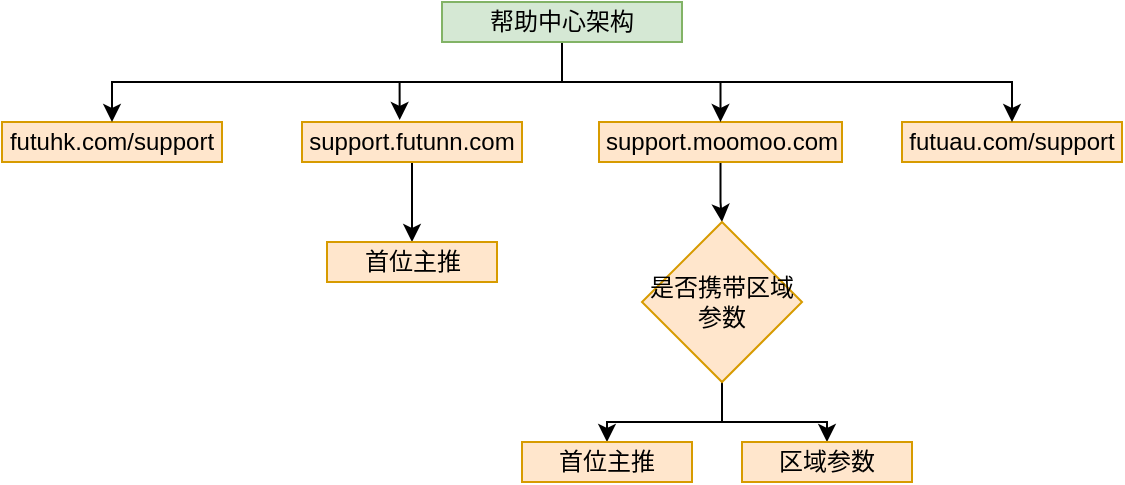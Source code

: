 <mxfile version="20.3.2" type="github">
  <diagram id="y-GwCPaITbIZHPMvpnQi" name="第 1 页">
    <mxGraphModel dx="1550" dy="867" grid="1" gridSize="10" guides="1" tooltips="1" connect="1" arrows="1" fold="1" page="1" pageScale="1" pageWidth="827" pageHeight="1169" math="0" shadow="0">
      <root>
        <mxCell id="0" />
        <mxCell id="1" parent="0" />
        <mxCell id="VE92HPekBiB7pLZRxwOt-1" value="futuhk.com/support" style="rounded=0;whiteSpace=wrap;html=1;fillColor=#ffe6cc;strokeColor=#d79b00;" vertex="1" parent="1">
          <mxGeometry x="60" y="80" width="110" height="20" as="geometry" />
        </mxCell>
        <mxCell id="VE92HPekBiB7pLZRxwOt-12" value="" style="edgeStyle=orthogonalEdgeStyle;rounded=0;orthogonalLoop=1;jettySize=auto;html=1;" edge="1" parent="1" source="VE92HPekBiB7pLZRxwOt-2" target="VE92HPekBiB7pLZRxwOt-11">
          <mxGeometry relative="1" as="geometry" />
        </mxCell>
        <mxCell id="VE92HPekBiB7pLZRxwOt-2" value="support.futunn.com" style="rounded=0;whiteSpace=wrap;html=1;fillColor=#ffe6cc;strokeColor=#d79b00;" vertex="1" parent="1">
          <mxGeometry x="210" y="80" width="110" height="20" as="geometry" />
        </mxCell>
        <mxCell id="VE92HPekBiB7pLZRxwOt-14" value="" style="edgeStyle=orthogonalEdgeStyle;rounded=0;orthogonalLoop=1;jettySize=auto;html=1;" edge="1" parent="1" source="VE92HPekBiB7pLZRxwOt-3" target="VE92HPekBiB7pLZRxwOt-13">
          <mxGeometry relative="1" as="geometry" />
        </mxCell>
        <mxCell id="VE92HPekBiB7pLZRxwOt-3" value="support.moomoo.com" style="rounded=0;whiteSpace=wrap;html=1;fillColor=#ffe6cc;strokeColor=#d79b00;" vertex="1" parent="1">
          <mxGeometry x="358.5" y="80" width="121.5" height="20" as="geometry" />
        </mxCell>
        <mxCell id="VE92HPekBiB7pLZRxwOt-4" value="futuau.com/support" style="rounded=0;whiteSpace=wrap;html=1;fillColor=#ffe6cc;strokeColor=#d79b00;" vertex="1" parent="1">
          <mxGeometry x="510" y="80" width="110" height="20" as="geometry" />
        </mxCell>
        <mxCell id="VE92HPekBiB7pLZRxwOt-7" style="edgeStyle=orthogonalEdgeStyle;rounded=0;orthogonalLoop=1;jettySize=auto;html=1;exitX=0.5;exitY=1;exitDx=0;exitDy=0;entryX=0.444;entryY=-0.05;entryDx=0;entryDy=0;entryPerimeter=0;" edge="1" parent="1" source="VE92HPekBiB7pLZRxwOt-5" target="VE92HPekBiB7pLZRxwOt-2">
          <mxGeometry relative="1" as="geometry" />
        </mxCell>
        <mxCell id="VE92HPekBiB7pLZRxwOt-8" style="edgeStyle=orthogonalEdgeStyle;rounded=0;orthogonalLoop=1;jettySize=auto;html=1;exitX=0.5;exitY=1;exitDx=0;exitDy=0;entryX=0.5;entryY=0;entryDx=0;entryDy=0;" edge="1" parent="1" source="VE92HPekBiB7pLZRxwOt-5" target="VE92HPekBiB7pLZRxwOt-1">
          <mxGeometry relative="1" as="geometry" />
        </mxCell>
        <mxCell id="VE92HPekBiB7pLZRxwOt-9" style="edgeStyle=orthogonalEdgeStyle;rounded=0;orthogonalLoop=1;jettySize=auto;html=1;exitX=0.5;exitY=1;exitDx=0;exitDy=0;" edge="1" parent="1" source="VE92HPekBiB7pLZRxwOt-5" target="VE92HPekBiB7pLZRxwOt-3">
          <mxGeometry relative="1" as="geometry" />
        </mxCell>
        <mxCell id="VE92HPekBiB7pLZRxwOt-10" style="edgeStyle=orthogonalEdgeStyle;rounded=0;orthogonalLoop=1;jettySize=auto;html=1;exitX=0.5;exitY=1;exitDx=0;exitDy=0;entryX=0.5;entryY=0;entryDx=0;entryDy=0;" edge="1" parent="1" source="VE92HPekBiB7pLZRxwOt-5" target="VE92HPekBiB7pLZRxwOt-4">
          <mxGeometry relative="1" as="geometry" />
        </mxCell>
        <mxCell id="VE92HPekBiB7pLZRxwOt-5" value="帮助中心架构" style="rounded=0;whiteSpace=wrap;html=1;fillColor=#d5e8d4;strokeColor=#82b366;" vertex="1" parent="1">
          <mxGeometry x="280" y="20" width="120" height="20" as="geometry" />
        </mxCell>
        <mxCell id="VE92HPekBiB7pLZRxwOt-11" value="首位主推" style="whiteSpace=wrap;html=1;fillColor=#ffe6cc;strokeColor=#d79b00;rounded=0;" vertex="1" parent="1">
          <mxGeometry x="222.5" y="140" width="85" height="20" as="geometry" />
        </mxCell>
        <mxCell id="VE92HPekBiB7pLZRxwOt-18" style="edgeStyle=orthogonalEdgeStyle;rounded=0;orthogonalLoop=1;jettySize=auto;html=1;exitX=0.5;exitY=1;exitDx=0;exitDy=0;entryX=0.5;entryY=0;entryDx=0;entryDy=0;" edge="1" parent="1" source="VE92HPekBiB7pLZRxwOt-13" target="VE92HPekBiB7pLZRxwOt-15">
          <mxGeometry relative="1" as="geometry" />
        </mxCell>
        <mxCell id="VE92HPekBiB7pLZRxwOt-19" style="edgeStyle=orthogonalEdgeStyle;rounded=0;orthogonalLoop=1;jettySize=auto;html=1;exitX=0.5;exitY=1;exitDx=0;exitDy=0;" edge="1" parent="1" source="VE92HPekBiB7pLZRxwOt-13" target="VE92HPekBiB7pLZRxwOt-16">
          <mxGeometry relative="1" as="geometry" />
        </mxCell>
        <mxCell id="VE92HPekBiB7pLZRxwOt-13" value="是否携带区域参数" style="rhombus;whiteSpace=wrap;html=1;fillColor=#ffe6cc;strokeColor=#d79b00;" vertex="1" parent="1">
          <mxGeometry x="380" y="130" width="80" height="80" as="geometry" />
        </mxCell>
        <mxCell id="VE92HPekBiB7pLZRxwOt-15" value="首位主推" style="whiteSpace=wrap;html=1;fillColor=#ffe6cc;strokeColor=#d79b00;rounded=0;" vertex="1" parent="1">
          <mxGeometry x="320" y="240" width="85" height="20" as="geometry" />
        </mxCell>
        <mxCell id="VE92HPekBiB7pLZRxwOt-16" value="区域参数" style="whiteSpace=wrap;html=1;fillColor=#ffe6cc;strokeColor=#d79b00;rounded=0;" vertex="1" parent="1">
          <mxGeometry x="430" y="240" width="85" height="20" as="geometry" />
        </mxCell>
      </root>
    </mxGraphModel>
  </diagram>
</mxfile>
